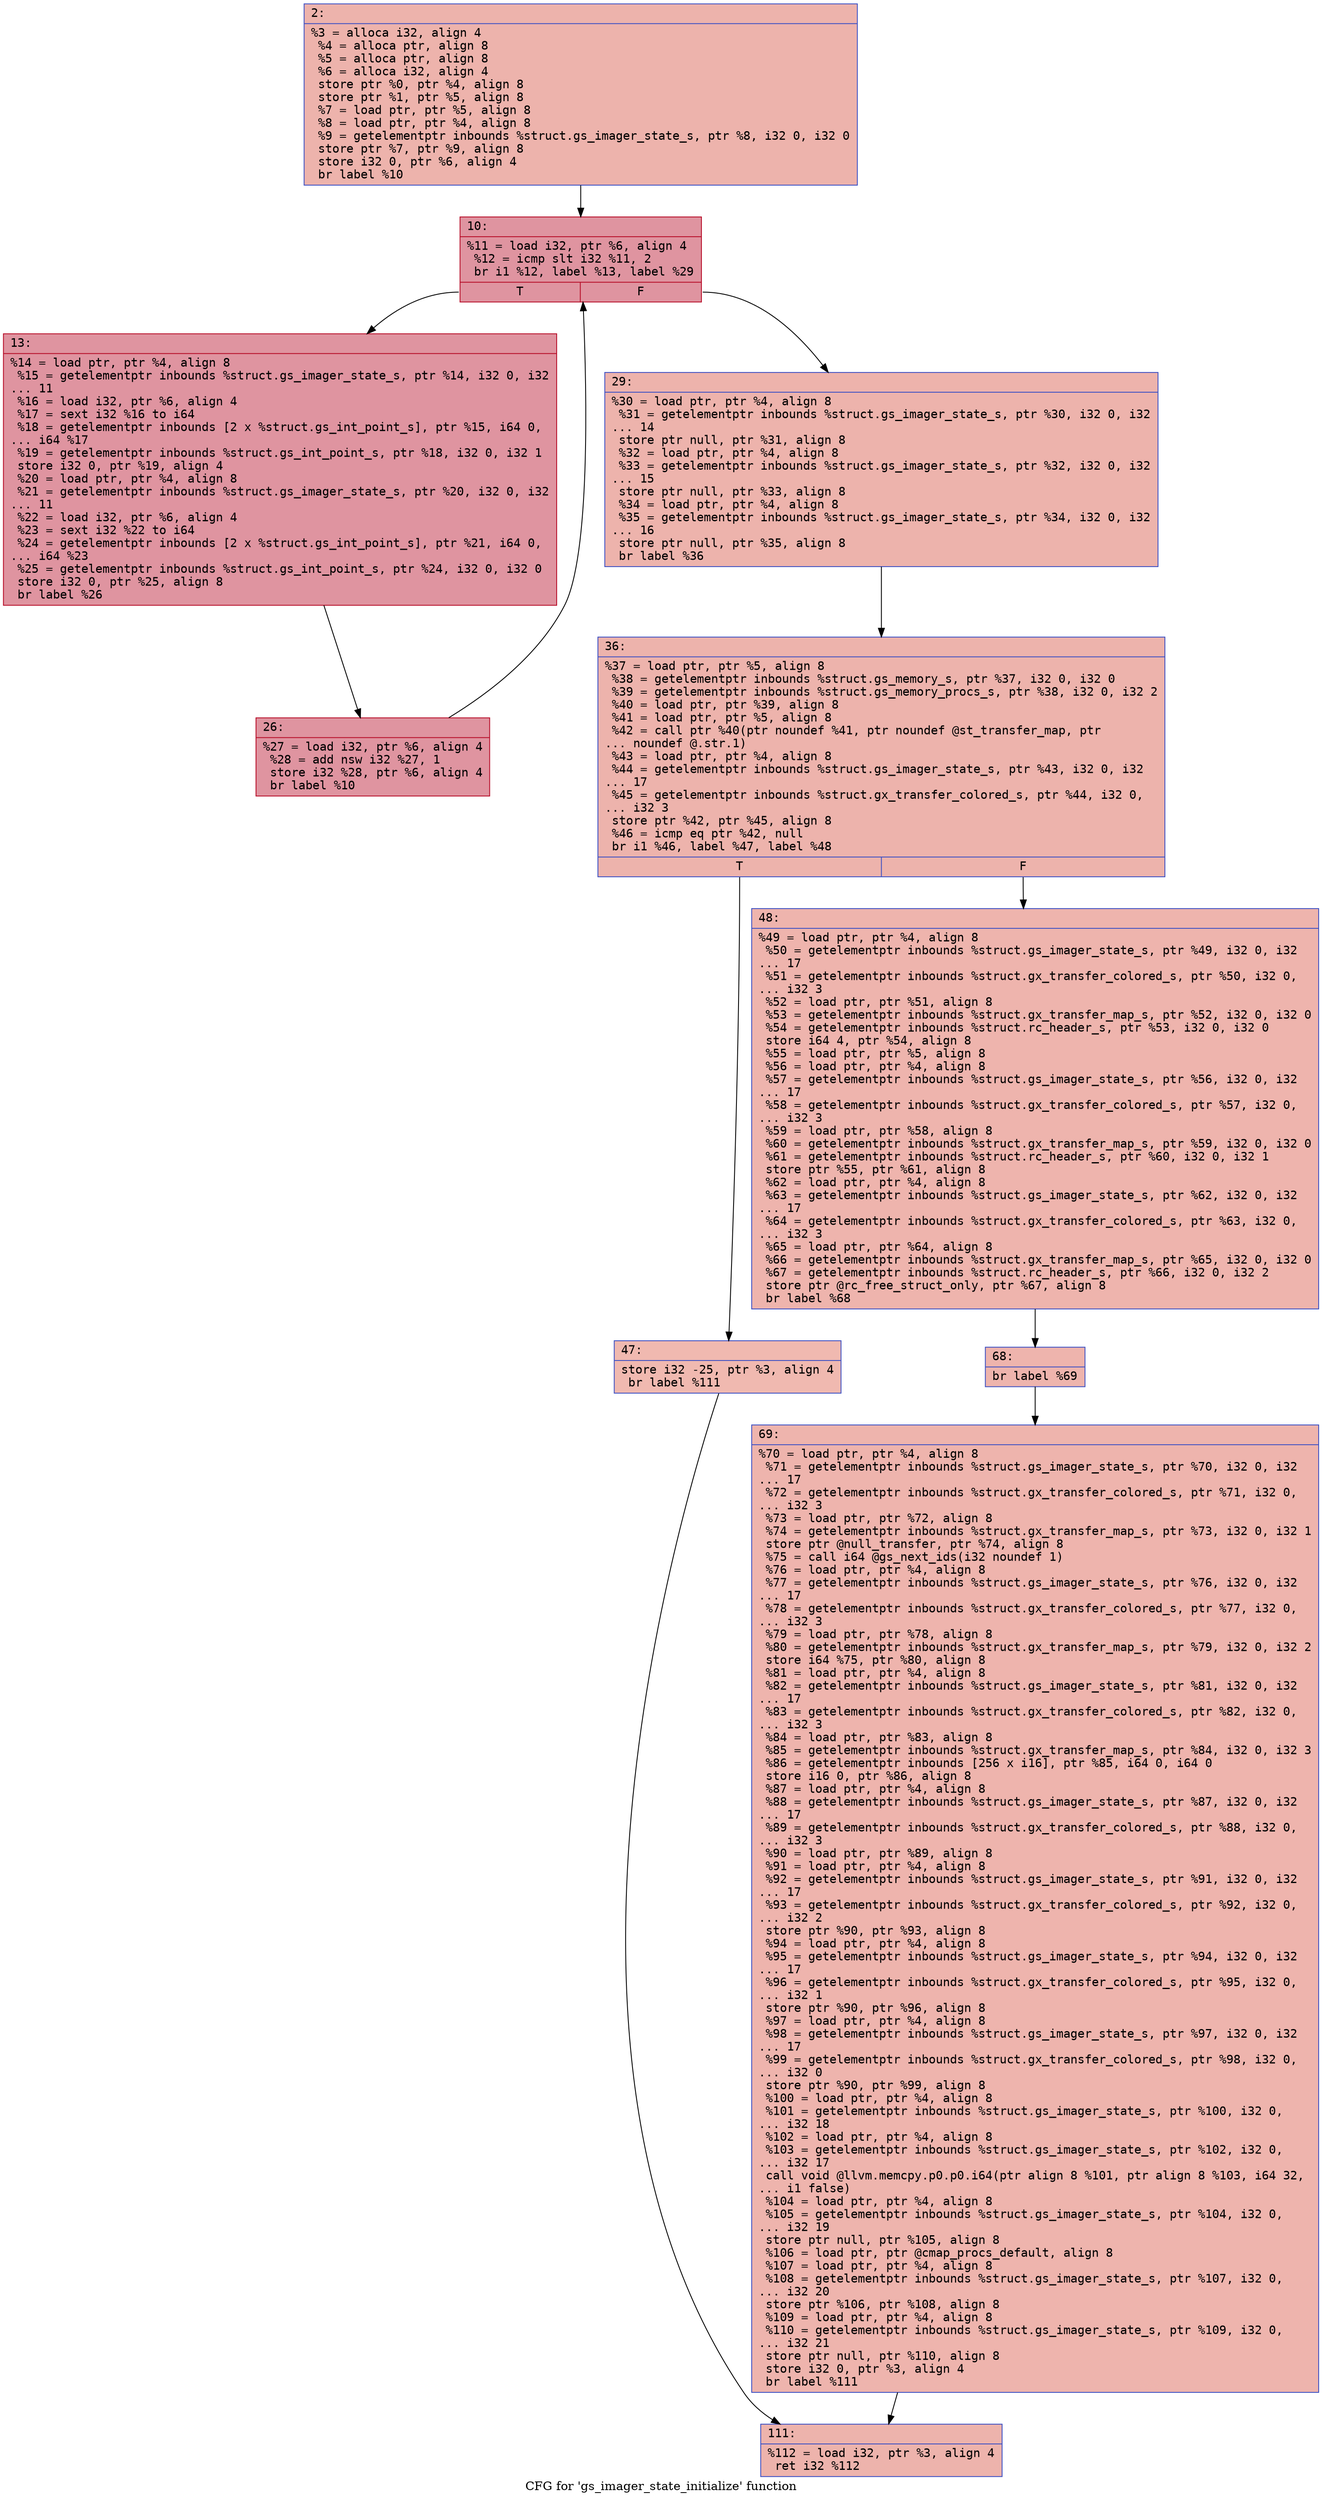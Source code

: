 digraph "CFG for 'gs_imager_state_initialize' function" {
	label="CFG for 'gs_imager_state_initialize' function";

	Node0x600000de2800 [shape=record,color="#3d50c3ff", style=filled, fillcolor="#d6524470" fontname="Courier",label="{2:\l|  %3 = alloca i32, align 4\l  %4 = alloca ptr, align 8\l  %5 = alloca ptr, align 8\l  %6 = alloca i32, align 4\l  store ptr %0, ptr %4, align 8\l  store ptr %1, ptr %5, align 8\l  %7 = load ptr, ptr %5, align 8\l  %8 = load ptr, ptr %4, align 8\l  %9 = getelementptr inbounds %struct.gs_imager_state_s, ptr %8, i32 0, i32 0\l  store ptr %7, ptr %9, align 8\l  store i32 0, ptr %6, align 4\l  br label %10\l}"];
	Node0x600000de2800 -> Node0x600000de2850[tooltip="2 -> 10\nProbability 100.00%" ];
	Node0x600000de2850 [shape=record,color="#b70d28ff", style=filled, fillcolor="#b70d2870" fontname="Courier",label="{10:\l|  %11 = load i32, ptr %6, align 4\l  %12 = icmp slt i32 %11, 2\l  br i1 %12, label %13, label %29\l|{<s0>T|<s1>F}}"];
	Node0x600000de2850:s0 -> Node0x600000de28a0[tooltip="10 -> 13\nProbability 96.88%" ];
	Node0x600000de2850:s1 -> Node0x600000de2940[tooltip="10 -> 29\nProbability 3.12%" ];
	Node0x600000de28a0 [shape=record,color="#b70d28ff", style=filled, fillcolor="#b70d2870" fontname="Courier",label="{13:\l|  %14 = load ptr, ptr %4, align 8\l  %15 = getelementptr inbounds %struct.gs_imager_state_s, ptr %14, i32 0, i32\l... 11\l  %16 = load i32, ptr %6, align 4\l  %17 = sext i32 %16 to i64\l  %18 = getelementptr inbounds [2 x %struct.gs_int_point_s], ptr %15, i64 0,\l... i64 %17\l  %19 = getelementptr inbounds %struct.gs_int_point_s, ptr %18, i32 0, i32 1\l  store i32 0, ptr %19, align 4\l  %20 = load ptr, ptr %4, align 8\l  %21 = getelementptr inbounds %struct.gs_imager_state_s, ptr %20, i32 0, i32\l... 11\l  %22 = load i32, ptr %6, align 4\l  %23 = sext i32 %22 to i64\l  %24 = getelementptr inbounds [2 x %struct.gs_int_point_s], ptr %21, i64 0,\l... i64 %23\l  %25 = getelementptr inbounds %struct.gs_int_point_s, ptr %24, i32 0, i32 0\l  store i32 0, ptr %25, align 8\l  br label %26\l}"];
	Node0x600000de28a0 -> Node0x600000de28f0[tooltip="13 -> 26\nProbability 100.00%" ];
	Node0x600000de28f0 [shape=record,color="#b70d28ff", style=filled, fillcolor="#b70d2870" fontname="Courier",label="{26:\l|  %27 = load i32, ptr %6, align 4\l  %28 = add nsw i32 %27, 1\l  store i32 %28, ptr %6, align 4\l  br label %10\l}"];
	Node0x600000de28f0 -> Node0x600000de2850[tooltip="26 -> 10\nProbability 100.00%" ];
	Node0x600000de2940 [shape=record,color="#3d50c3ff", style=filled, fillcolor="#d6524470" fontname="Courier",label="{29:\l|  %30 = load ptr, ptr %4, align 8\l  %31 = getelementptr inbounds %struct.gs_imager_state_s, ptr %30, i32 0, i32\l... 14\l  store ptr null, ptr %31, align 8\l  %32 = load ptr, ptr %4, align 8\l  %33 = getelementptr inbounds %struct.gs_imager_state_s, ptr %32, i32 0, i32\l... 15\l  store ptr null, ptr %33, align 8\l  %34 = load ptr, ptr %4, align 8\l  %35 = getelementptr inbounds %struct.gs_imager_state_s, ptr %34, i32 0, i32\l... 16\l  store ptr null, ptr %35, align 8\l  br label %36\l}"];
	Node0x600000de2940 -> Node0x600000de2990[tooltip="29 -> 36\nProbability 100.00%" ];
	Node0x600000de2990 [shape=record,color="#3d50c3ff", style=filled, fillcolor="#d6524470" fontname="Courier",label="{36:\l|  %37 = load ptr, ptr %5, align 8\l  %38 = getelementptr inbounds %struct.gs_memory_s, ptr %37, i32 0, i32 0\l  %39 = getelementptr inbounds %struct.gs_memory_procs_s, ptr %38, i32 0, i32 2\l  %40 = load ptr, ptr %39, align 8\l  %41 = load ptr, ptr %5, align 8\l  %42 = call ptr %40(ptr noundef %41, ptr noundef @st_transfer_map, ptr\l... noundef @.str.1)\l  %43 = load ptr, ptr %4, align 8\l  %44 = getelementptr inbounds %struct.gs_imager_state_s, ptr %43, i32 0, i32\l... 17\l  %45 = getelementptr inbounds %struct.gx_transfer_colored_s, ptr %44, i32 0,\l... i32 3\l  store ptr %42, ptr %45, align 8\l  %46 = icmp eq ptr %42, null\l  br i1 %46, label %47, label %48\l|{<s0>T|<s1>F}}"];
	Node0x600000de2990:s0 -> Node0x600000de29e0[tooltip="36 -> 47\nProbability 37.50%" ];
	Node0x600000de2990:s1 -> Node0x600000de2a30[tooltip="36 -> 48\nProbability 62.50%" ];
	Node0x600000de29e0 [shape=record,color="#3d50c3ff", style=filled, fillcolor="#de614d70" fontname="Courier",label="{47:\l|  store i32 -25, ptr %3, align 4\l  br label %111\l}"];
	Node0x600000de29e0 -> Node0x600000de2b20[tooltip="47 -> 111\nProbability 100.00%" ];
	Node0x600000de2a30 [shape=record,color="#3d50c3ff", style=filled, fillcolor="#d8564670" fontname="Courier",label="{48:\l|  %49 = load ptr, ptr %4, align 8\l  %50 = getelementptr inbounds %struct.gs_imager_state_s, ptr %49, i32 0, i32\l... 17\l  %51 = getelementptr inbounds %struct.gx_transfer_colored_s, ptr %50, i32 0,\l... i32 3\l  %52 = load ptr, ptr %51, align 8\l  %53 = getelementptr inbounds %struct.gx_transfer_map_s, ptr %52, i32 0, i32 0\l  %54 = getelementptr inbounds %struct.rc_header_s, ptr %53, i32 0, i32 0\l  store i64 4, ptr %54, align 8\l  %55 = load ptr, ptr %5, align 8\l  %56 = load ptr, ptr %4, align 8\l  %57 = getelementptr inbounds %struct.gs_imager_state_s, ptr %56, i32 0, i32\l... 17\l  %58 = getelementptr inbounds %struct.gx_transfer_colored_s, ptr %57, i32 0,\l... i32 3\l  %59 = load ptr, ptr %58, align 8\l  %60 = getelementptr inbounds %struct.gx_transfer_map_s, ptr %59, i32 0, i32 0\l  %61 = getelementptr inbounds %struct.rc_header_s, ptr %60, i32 0, i32 1\l  store ptr %55, ptr %61, align 8\l  %62 = load ptr, ptr %4, align 8\l  %63 = getelementptr inbounds %struct.gs_imager_state_s, ptr %62, i32 0, i32\l... 17\l  %64 = getelementptr inbounds %struct.gx_transfer_colored_s, ptr %63, i32 0,\l... i32 3\l  %65 = load ptr, ptr %64, align 8\l  %66 = getelementptr inbounds %struct.gx_transfer_map_s, ptr %65, i32 0, i32 0\l  %67 = getelementptr inbounds %struct.rc_header_s, ptr %66, i32 0, i32 2\l  store ptr @rc_free_struct_only, ptr %67, align 8\l  br label %68\l}"];
	Node0x600000de2a30 -> Node0x600000de2a80[tooltip="48 -> 68\nProbability 100.00%" ];
	Node0x600000de2a80 [shape=record,color="#3d50c3ff", style=filled, fillcolor="#d8564670" fontname="Courier",label="{68:\l|  br label %69\l}"];
	Node0x600000de2a80 -> Node0x600000de2ad0[tooltip="68 -> 69\nProbability 100.00%" ];
	Node0x600000de2ad0 [shape=record,color="#3d50c3ff", style=filled, fillcolor="#d8564670" fontname="Courier",label="{69:\l|  %70 = load ptr, ptr %4, align 8\l  %71 = getelementptr inbounds %struct.gs_imager_state_s, ptr %70, i32 0, i32\l... 17\l  %72 = getelementptr inbounds %struct.gx_transfer_colored_s, ptr %71, i32 0,\l... i32 3\l  %73 = load ptr, ptr %72, align 8\l  %74 = getelementptr inbounds %struct.gx_transfer_map_s, ptr %73, i32 0, i32 1\l  store ptr @null_transfer, ptr %74, align 8\l  %75 = call i64 @gs_next_ids(i32 noundef 1)\l  %76 = load ptr, ptr %4, align 8\l  %77 = getelementptr inbounds %struct.gs_imager_state_s, ptr %76, i32 0, i32\l... 17\l  %78 = getelementptr inbounds %struct.gx_transfer_colored_s, ptr %77, i32 0,\l... i32 3\l  %79 = load ptr, ptr %78, align 8\l  %80 = getelementptr inbounds %struct.gx_transfer_map_s, ptr %79, i32 0, i32 2\l  store i64 %75, ptr %80, align 8\l  %81 = load ptr, ptr %4, align 8\l  %82 = getelementptr inbounds %struct.gs_imager_state_s, ptr %81, i32 0, i32\l... 17\l  %83 = getelementptr inbounds %struct.gx_transfer_colored_s, ptr %82, i32 0,\l... i32 3\l  %84 = load ptr, ptr %83, align 8\l  %85 = getelementptr inbounds %struct.gx_transfer_map_s, ptr %84, i32 0, i32 3\l  %86 = getelementptr inbounds [256 x i16], ptr %85, i64 0, i64 0\l  store i16 0, ptr %86, align 8\l  %87 = load ptr, ptr %4, align 8\l  %88 = getelementptr inbounds %struct.gs_imager_state_s, ptr %87, i32 0, i32\l... 17\l  %89 = getelementptr inbounds %struct.gx_transfer_colored_s, ptr %88, i32 0,\l... i32 3\l  %90 = load ptr, ptr %89, align 8\l  %91 = load ptr, ptr %4, align 8\l  %92 = getelementptr inbounds %struct.gs_imager_state_s, ptr %91, i32 0, i32\l... 17\l  %93 = getelementptr inbounds %struct.gx_transfer_colored_s, ptr %92, i32 0,\l... i32 2\l  store ptr %90, ptr %93, align 8\l  %94 = load ptr, ptr %4, align 8\l  %95 = getelementptr inbounds %struct.gs_imager_state_s, ptr %94, i32 0, i32\l... 17\l  %96 = getelementptr inbounds %struct.gx_transfer_colored_s, ptr %95, i32 0,\l... i32 1\l  store ptr %90, ptr %96, align 8\l  %97 = load ptr, ptr %4, align 8\l  %98 = getelementptr inbounds %struct.gs_imager_state_s, ptr %97, i32 0, i32\l... 17\l  %99 = getelementptr inbounds %struct.gx_transfer_colored_s, ptr %98, i32 0,\l... i32 0\l  store ptr %90, ptr %99, align 8\l  %100 = load ptr, ptr %4, align 8\l  %101 = getelementptr inbounds %struct.gs_imager_state_s, ptr %100, i32 0,\l... i32 18\l  %102 = load ptr, ptr %4, align 8\l  %103 = getelementptr inbounds %struct.gs_imager_state_s, ptr %102, i32 0,\l... i32 17\l  call void @llvm.memcpy.p0.p0.i64(ptr align 8 %101, ptr align 8 %103, i64 32,\l... i1 false)\l  %104 = load ptr, ptr %4, align 8\l  %105 = getelementptr inbounds %struct.gs_imager_state_s, ptr %104, i32 0,\l... i32 19\l  store ptr null, ptr %105, align 8\l  %106 = load ptr, ptr @cmap_procs_default, align 8\l  %107 = load ptr, ptr %4, align 8\l  %108 = getelementptr inbounds %struct.gs_imager_state_s, ptr %107, i32 0,\l... i32 20\l  store ptr %106, ptr %108, align 8\l  %109 = load ptr, ptr %4, align 8\l  %110 = getelementptr inbounds %struct.gs_imager_state_s, ptr %109, i32 0,\l... i32 21\l  store ptr null, ptr %110, align 8\l  store i32 0, ptr %3, align 4\l  br label %111\l}"];
	Node0x600000de2ad0 -> Node0x600000de2b20[tooltip="69 -> 111\nProbability 100.00%" ];
	Node0x600000de2b20 [shape=record,color="#3d50c3ff", style=filled, fillcolor="#d6524470" fontname="Courier",label="{111:\l|  %112 = load i32, ptr %3, align 4\l  ret i32 %112\l}"];
}
